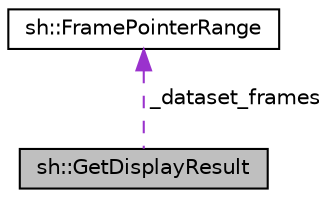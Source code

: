 digraph "sh::GetDisplayResult"
{
 // LATEX_PDF_SIZE
  edge [fontname="Helvetica",fontsize="10",labelfontname="Helvetica",labelfontsize="10"];
  node [fontname="Helvetica",fontsize="10",shape=record];
  Node1 [label="sh::GetDisplayResult",height=0.2,width=0.4,color="black", fillcolor="grey75", style="filled", fontcolor="black",tooltip="Result type get_display returns."];
  Node2 -> Node1 [dir="back",color="darkorchid3",fontsize="10",style="dashed",label=" _dataset_frames" ,fontname="Helvetica"];
  Node2 [label="sh::FramePointerRange",height=0.2,width=0.4,color="black", fillcolor="white", style="filled",URL="$classsh_1_1_frame_pointer_range.html",tooltip="Represents CONTINOUS range of const frame pointers."];
}
